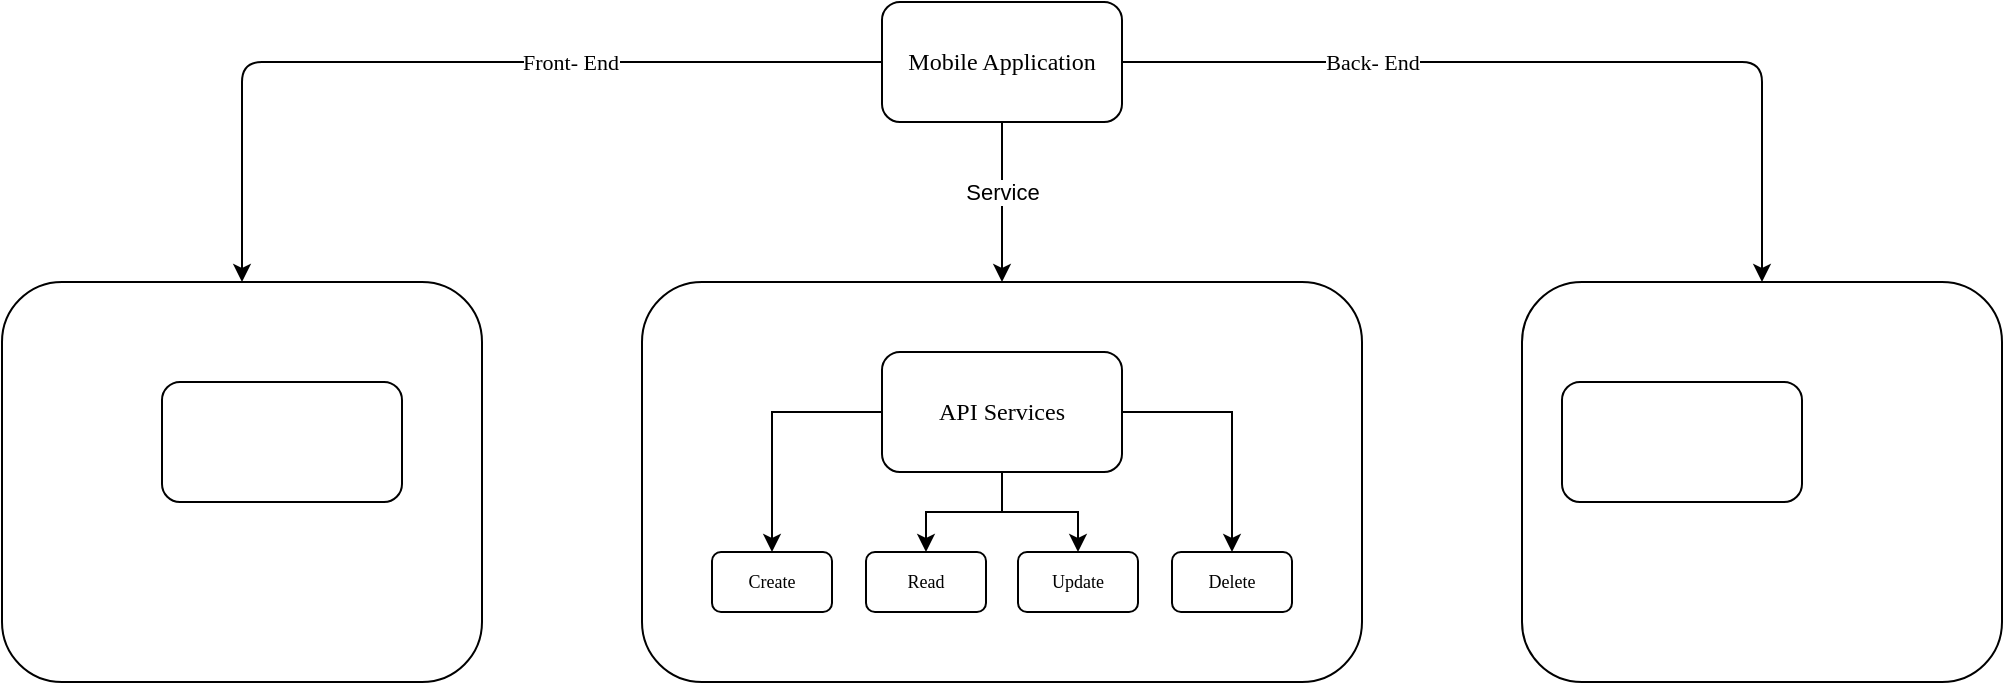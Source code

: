 <mxfile version="26.0.6">
  <diagram name="Page-1" id="-jsWknLSB2cgd7WFWsZX">
    <mxGraphModel dx="2045" dy="639" grid="1" gridSize="10" guides="1" tooltips="1" connect="1" arrows="1" fold="1" page="1" pageScale="1" pageWidth="850" pageHeight="1100" math="0" shadow="0">
      <root>
        <mxCell id="0" />
        <mxCell id="1" parent="0" />
        <mxCell id="3TScN3PvkGAsa4OGOtqx-4" value="" style="edgeStyle=orthogonalEdgeStyle;rounded=1;orthogonalLoop=1;jettySize=auto;html=1;curved=0;" edge="1" parent="1" source="3TScN3PvkGAsa4OGOtqx-1" target="3TScN3PvkGAsa4OGOtqx-3">
          <mxGeometry relative="1" as="geometry" />
        </mxCell>
        <mxCell id="3TScN3PvkGAsa4OGOtqx-7" value="&lt;font data-font-src=&quot;https://fonts.googleapis.com/css?family=K2D&quot; face=&quot;K2D&quot;&gt;Front- End&lt;/font&gt;" style="edgeLabel;html=1;align=center;verticalAlign=middle;resizable=0;points=[];" vertex="1" connectable="0" parent="3TScN3PvkGAsa4OGOtqx-4">
          <mxGeometry x="-0.273" relative="1" as="geometry">
            <mxPoint as="offset" />
          </mxGeometry>
        </mxCell>
        <mxCell id="3TScN3PvkGAsa4OGOtqx-6" value="" style="edgeStyle=orthogonalEdgeStyle;rounded=1;orthogonalLoop=1;jettySize=auto;html=1;curved=0;" edge="1" parent="1" source="3TScN3PvkGAsa4OGOtqx-1" target="3TScN3PvkGAsa4OGOtqx-5">
          <mxGeometry relative="1" as="geometry" />
        </mxCell>
        <mxCell id="3TScN3PvkGAsa4OGOtqx-8" value="&lt;span style=&quot;font-family: K2D;&quot;&gt;Back- End&lt;/span&gt;" style="edgeLabel;html=1;align=center;verticalAlign=middle;resizable=0;points=[];" vertex="1" connectable="0" parent="3TScN3PvkGAsa4OGOtqx-6">
          <mxGeometry x="-0.418" relative="1" as="geometry">
            <mxPoint as="offset" />
          </mxGeometry>
        </mxCell>
        <mxCell id="3TScN3PvkGAsa4OGOtqx-10" value="" style="edgeStyle=orthogonalEdgeStyle;rounded=0;orthogonalLoop=1;jettySize=auto;html=1;" edge="1" parent="1" source="3TScN3PvkGAsa4OGOtqx-1" target="3TScN3PvkGAsa4OGOtqx-9">
          <mxGeometry relative="1" as="geometry" />
        </mxCell>
        <mxCell id="3TScN3PvkGAsa4OGOtqx-13" value="Service" style="edgeLabel;html=1;align=center;verticalAlign=middle;resizable=0;points=[];" vertex="1" connectable="0" parent="3TScN3PvkGAsa4OGOtqx-10">
          <mxGeometry x="-0.138" relative="1" as="geometry">
            <mxPoint as="offset" />
          </mxGeometry>
        </mxCell>
        <mxCell id="3TScN3PvkGAsa4OGOtqx-1" value="Mobile Application" style="rounded=1;whiteSpace=wrap;html=1;fillColor=none;fontFamily=K2D;fontSource=https%3A%2F%2Ffonts.googleapis.com%2Fcss%3Ffamily%3DK2D;" vertex="1" parent="1">
          <mxGeometry x="280" y="20" width="120" height="60" as="geometry" />
        </mxCell>
        <mxCell id="3TScN3PvkGAsa4OGOtqx-3" value="" style="whiteSpace=wrap;html=1;fontFamily=K2D;fillColor=none;rounded=1;fontSource=https%3A%2F%2Ffonts.googleapis.com%2Fcss%3Ffamily%3DK2D;" vertex="1" parent="1">
          <mxGeometry x="-160" y="160" width="240" height="200" as="geometry" />
        </mxCell>
        <mxCell id="3TScN3PvkGAsa4OGOtqx-5" value="" style="whiteSpace=wrap;html=1;fontFamily=K2D;fillColor=none;rounded=1;fontSource=https%3A%2F%2Ffonts.googleapis.com%2Fcss%3Ffamily%3DK2D;" vertex="1" parent="1">
          <mxGeometry x="600" y="160" width="240" height="200" as="geometry" />
        </mxCell>
        <mxCell id="3TScN3PvkGAsa4OGOtqx-9" value="" style="whiteSpace=wrap;html=1;fontFamily=K2D;fillColor=none;rounded=1;fontSource=https%3A%2F%2Ffonts.googleapis.com%2Fcss%3Ffamily%3DK2D;" vertex="1" parent="1">
          <mxGeometry x="160" y="160" width="360" height="200" as="geometry" />
        </mxCell>
        <mxCell id="3TScN3PvkGAsa4OGOtqx-27" style="edgeStyle=orthogonalEdgeStyle;rounded=0;orthogonalLoop=1;jettySize=auto;html=1;entryX=0.5;entryY=0;entryDx=0;entryDy=0;" edge="1" parent="1" source="3TScN3PvkGAsa4OGOtqx-14" target="3TScN3PvkGAsa4OGOtqx-18">
          <mxGeometry relative="1" as="geometry" />
        </mxCell>
        <mxCell id="3TScN3PvkGAsa4OGOtqx-28" style="edgeStyle=orthogonalEdgeStyle;rounded=0;orthogonalLoop=1;jettySize=auto;html=1;entryX=0.5;entryY=0;entryDx=0;entryDy=0;" edge="1" parent="1" source="3TScN3PvkGAsa4OGOtqx-14" target="3TScN3PvkGAsa4OGOtqx-24">
          <mxGeometry relative="1" as="geometry" />
        </mxCell>
        <mxCell id="3TScN3PvkGAsa4OGOtqx-29" style="edgeStyle=orthogonalEdgeStyle;rounded=0;orthogonalLoop=1;jettySize=auto;html=1;entryX=0.5;entryY=0;entryDx=0;entryDy=0;" edge="1" parent="1" source="3TScN3PvkGAsa4OGOtqx-14" target="3TScN3PvkGAsa4OGOtqx-26">
          <mxGeometry relative="1" as="geometry" />
        </mxCell>
        <mxCell id="3TScN3PvkGAsa4OGOtqx-30" style="edgeStyle=orthogonalEdgeStyle;rounded=0;orthogonalLoop=1;jettySize=auto;html=1;entryX=0.5;entryY=0;entryDx=0;entryDy=0;" edge="1" parent="1" source="3TScN3PvkGAsa4OGOtqx-14" target="3TScN3PvkGAsa4OGOtqx-25">
          <mxGeometry relative="1" as="geometry" />
        </mxCell>
        <mxCell id="3TScN3PvkGAsa4OGOtqx-14" value="API Services" style="rounded=1;whiteSpace=wrap;html=1;fontFamily=K2D;fontSource=https%3A%2F%2Ffonts.googleapis.com%2Fcss%3Ffamily%3DK2D;fillColor=none;" vertex="1" parent="1">
          <mxGeometry x="280" y="195" width="120" height="60" as="geometry" />
        </mxCell>
        <mxCell id="3TScN3PvkGAsa4OGOtqx-15" value="" style="rounded=1;whiteSpace=wrap;html=1;fontFamily=K2D;fontSource=https%3A%2F%2Ffonts.googleapis.com%2Fcss%3Ffamily%3DK2D;fillColor=none;" vertex="1" parent="1">
          <mxGeometry x="-80" y="210" width="120" height="60" as="geometry" />
        </mxCell>
        <mxCell id="3TScN3PvkGAsa4OGOtqx-16" value="" style="rounded=1;whiteSpace=wrap;html=1;fontFamily=K2D;fontSource=https%3A%2F%2Ffonts.googleapis.com%2Fcss%3Ffamily%3DK2D;fillColor=none;" vertex="1" parent="1">
          <mxGeometry x="620" y="210" width="120" height="60" as="geometry" />
        </mxCell>
        <mxCell id="3TScN3PvkGAsa4OGOtqx-18" value="Create" style="whiteSpace=wrap;html=1;fontFamily=K2D;fillColor=none;rounded=1;fontSource=https%3A%2F%2Ffonts.googleapis.com%2Fcss%3Ffamily%3DK2D;flipV=0;fontSize=9;" vertex="1" parent="1">
          <mxGeometry x="195" y="295" width="60" height="30" as="geometry" />
        </mxCell>
        <mxCell id="3TScN3PvkGAsa4OGOtqx-24" value="Read" style="whiteSpace=wrap;html=1;fontFamily=K2D;fillColor=none;rounded=1;fontSource=https%3A%2F%2Ffonts.googleapis.com%2Fcss%3Ffamily%3DK2D;flipV=0;fontSize=9;" vertex="1" parent="1">
          <mxGeometry x="272" y="295" width="60" height="30" as="geometry" />
        </mxCell>
        <mxCell id="3TScN3PvkGAsa4OGOtqx-25" value="Delete" style="whiteSpace=wrap;html=1;fontFamily=K2D;fillColor=none;rounded=1;fontSource=https%3A%2F%2Ffonts.googleapis.com%2Fcss%3Ffamily%3DK2D;flipV=0;fontSize=9;" vertex="1" parent="1">
          <mxGeometry x="425" y="295" width="60" height="30" as="geometry" />
        </mxCell>
        <mxCell id="3TScN3PvkGAsa4OGOtqx-26" value="Update" style="whiteSpace=wrap;html=1;fontFamily=K2D;fillColor=none;rounded=1;fontSource=https%3A%2F%2Ffonts.googleapis.com%2Fcss%3Ffamily%3DK2D;flipV=0;fontSize=9;" vertex="1" parent="1">
          <mxGeometry x="348" y="295" width="60" height="30" as="geometry" />
        </mxCell>
      </root>
    </mxGraphModel>
  </diagram>
</mxfile>
